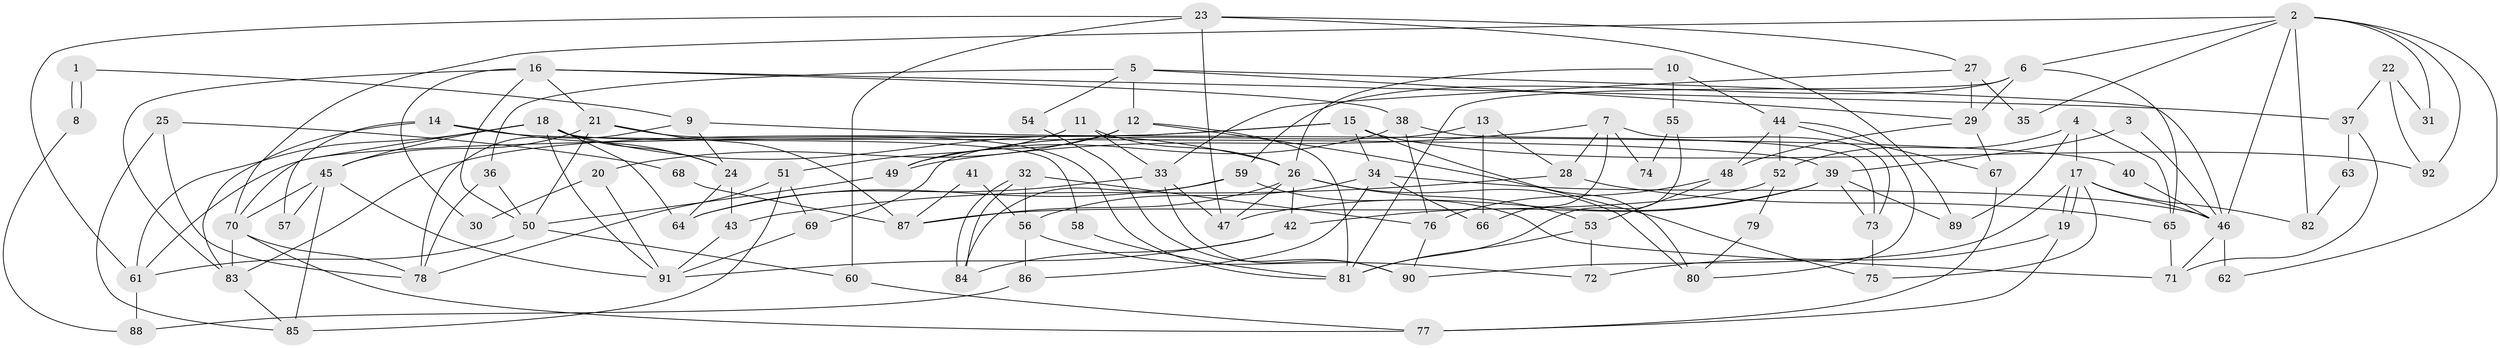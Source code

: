 // coarse degree distribution, {3: 0.19642857142857142, 8: 0.08928571428571429, 5: 0.19642857142857142, 6: 0.21428571428571427, 2: 0.07142857142857142, 4: 0.16071428571428573, 9: 0.017857142857142856, 7: 0.05357142857142857}
// Generated by graph-tools (version 1.1) at 2025/37/03/04/25 23:37:09]
// undirected, 92 vertices, 184 edges
graph export_dot {
  node [color=gray90,style=filled];
  1;
  2;
  3;
  4;
  5;
  6;
  7;
  8;
  9;
  10;
  11;
  12;
  13;
  14;
  15;
  16;
  17;
  18;
  19;
  20;
  21;
  22;
  23;
  24;
  25;
  26;
  27;
  28;
  29;
  30;
  31;
  32;
  33;
  34;
  35;
  36;
  37;
  38;
  39;
  40;
  41;
  42;
  43;
  44;
  45;
  46;
  47;
  48;
  49;
  50;
  51;
  52;
  53;
  54;
  55;
  56;
  57;
  58;
  59;
  60;
  61;
  62;
  63;
  64;
  65;
  66;
  67;
  68;
  69;
  70;
  71;
  72;
  73;
  74;
  75;
  76;
  77;
  78;
  79;
  80;
  81;
  82;
  83;
  84;
  85;
  86;
  87;
  88;
  89;
  90;
  91;
  92;
  1 -- 8;
  1 -- 8;
  1 -- 9;
  2 -- 70;
  2 -- 46;
  2 -- 6;
  2 -- 31;
  2 -- 35;
  2 -- 62;
  2 -- 82;
  2 -- 92;
  3 -- 46;
  3 -- 39;
  4 -- 17;
  4 -- 89;
  4 -- 52;
  4 -- 65;
  5 -- 46;
  5 -- 36;
  5 -- 12;
  5 -- 29;
  5 -- 54;
  6 -- 81;
  6 -- 29;
  6 -- 59;
  6 -- 65;
  7 -- 49;
  7 -- 28;
  7 -- 66;
  7 -- 73;
  7 -- 74;
  8 -- 88;
  9 -- 24;
  9 -- 78;
  9 -- 40;
  10 -- 26;
  10 -- 44;
  10 -- 55;
  11 -- 26;
  11 -- 51;
  11 -- 33;
  12 -- 81;
  12 -- 20;
  12 -- 49;
  12 -- 75;
  13 -- 28;
  13 -- 66;
  13 -- 69;
  14 -- 39;
  14 -- 24;
  14 -- 57;
  14 -- 83;
  15 -- 83;
  15 -- 61;
  15 -- 34;
  15 -- 80;
  15 -- 92;
  16 -- 83;
  16 -- 38;
  16 -- 21;
  16 -- 30;
  16 -- 37;
  16 -- 50;
  17 -- 90;
  17 -- 19;
  17 -- 19;
  17 -- 46;
  17 -- 75;
  17 -- 82;
  18 -- 26;
  18 -- 61;
  18 -- 24;
  18 -- 45;
  18 -- 58;
  18 -- 64;
  18 -- 70;
  18 -- 91;
  19 -- 77;
  19 -- 72;
  20 -- 91;
  20 -- 30;
  21 -- 45;
  21 -- 50;
  21 -- 81;
  21 -- 87;
  22 -- 37;
  22 -- 92;
  22 -- 31;
  23 -- 47;
  23 -- 27;
  23 -- 60;
  23 -- 61;
  23 -- 89;
  24 -- 64;
  24 -- 43;
  25 -- 85;
  25 -- 78;
  25 -- 68;
  26 -- 42;
  26 -- 47;
  26 -- 53;
  26 -- 80;
  26 -- 87;
  27 -- 33;
  27 -- 29;
  27 -- 35;
  28 -- 43;
  28 -- 65;
  29 -- 48;
  29 -- 67;
  32 -- 84;
  32 -- 84;
  32 -- 76;
  32 -- 56;
  33 -- 64;
  33 -- 47;
  33 -- 90;
  34 -- 56;
  34 -- 46;
  34 -- 66;
  34 -- 86;
  36 -- 50;
  36 -- 78;
  37 -- 71;
  37 -- 63;
  38 -- 73;
  38 -- 49;
  38 -- 76;
  39 -- 73;
  39 -- 42;
  39 -- 47;
  39 -- 89;
  40 -- 46;
  41 -- 56;
  41 -- 87;
  42 -- 84;
  42 -- 91;
  43 -- 91;
  44 -- 52;
  44 -- 80;
  44 -- 48;
  44 -- 67;
  45 -- 70;
  45 -- 57;
  45 -- 85;
  45 -- 91;
  46 -- 62;
  46 -- 71;
  48 -- 53;
  48 -- 76;
  49 -- 50;
  50 -- 60;
  50 -- 61;
  51 -- 85;
  51 -- 69;
  51 -- 78;
  52 -- 87;
  52 -- 79;
  53 -- 72;
  53 -- 81;
  54 -- 90;
  55 -- 81;
  55 -- 74;
  56 -- 72;
  56 -- 86;
  58 -- 81;
  59 -- 71;
  59 -- 64;
  59 -- 84;
  60 -- 77;
  61 -- 88;
  63 -- 82;
  65 -- 71;
  67 -- 77;
  68 -- 87;
  69 -- 91;
  70 -- 77;
  70 -- 78;
  70 -- 83;
  73 -- 75;
  76 -- 90;
  79 -- 80;
  83 -- 85;
  86 -- 88;
}

